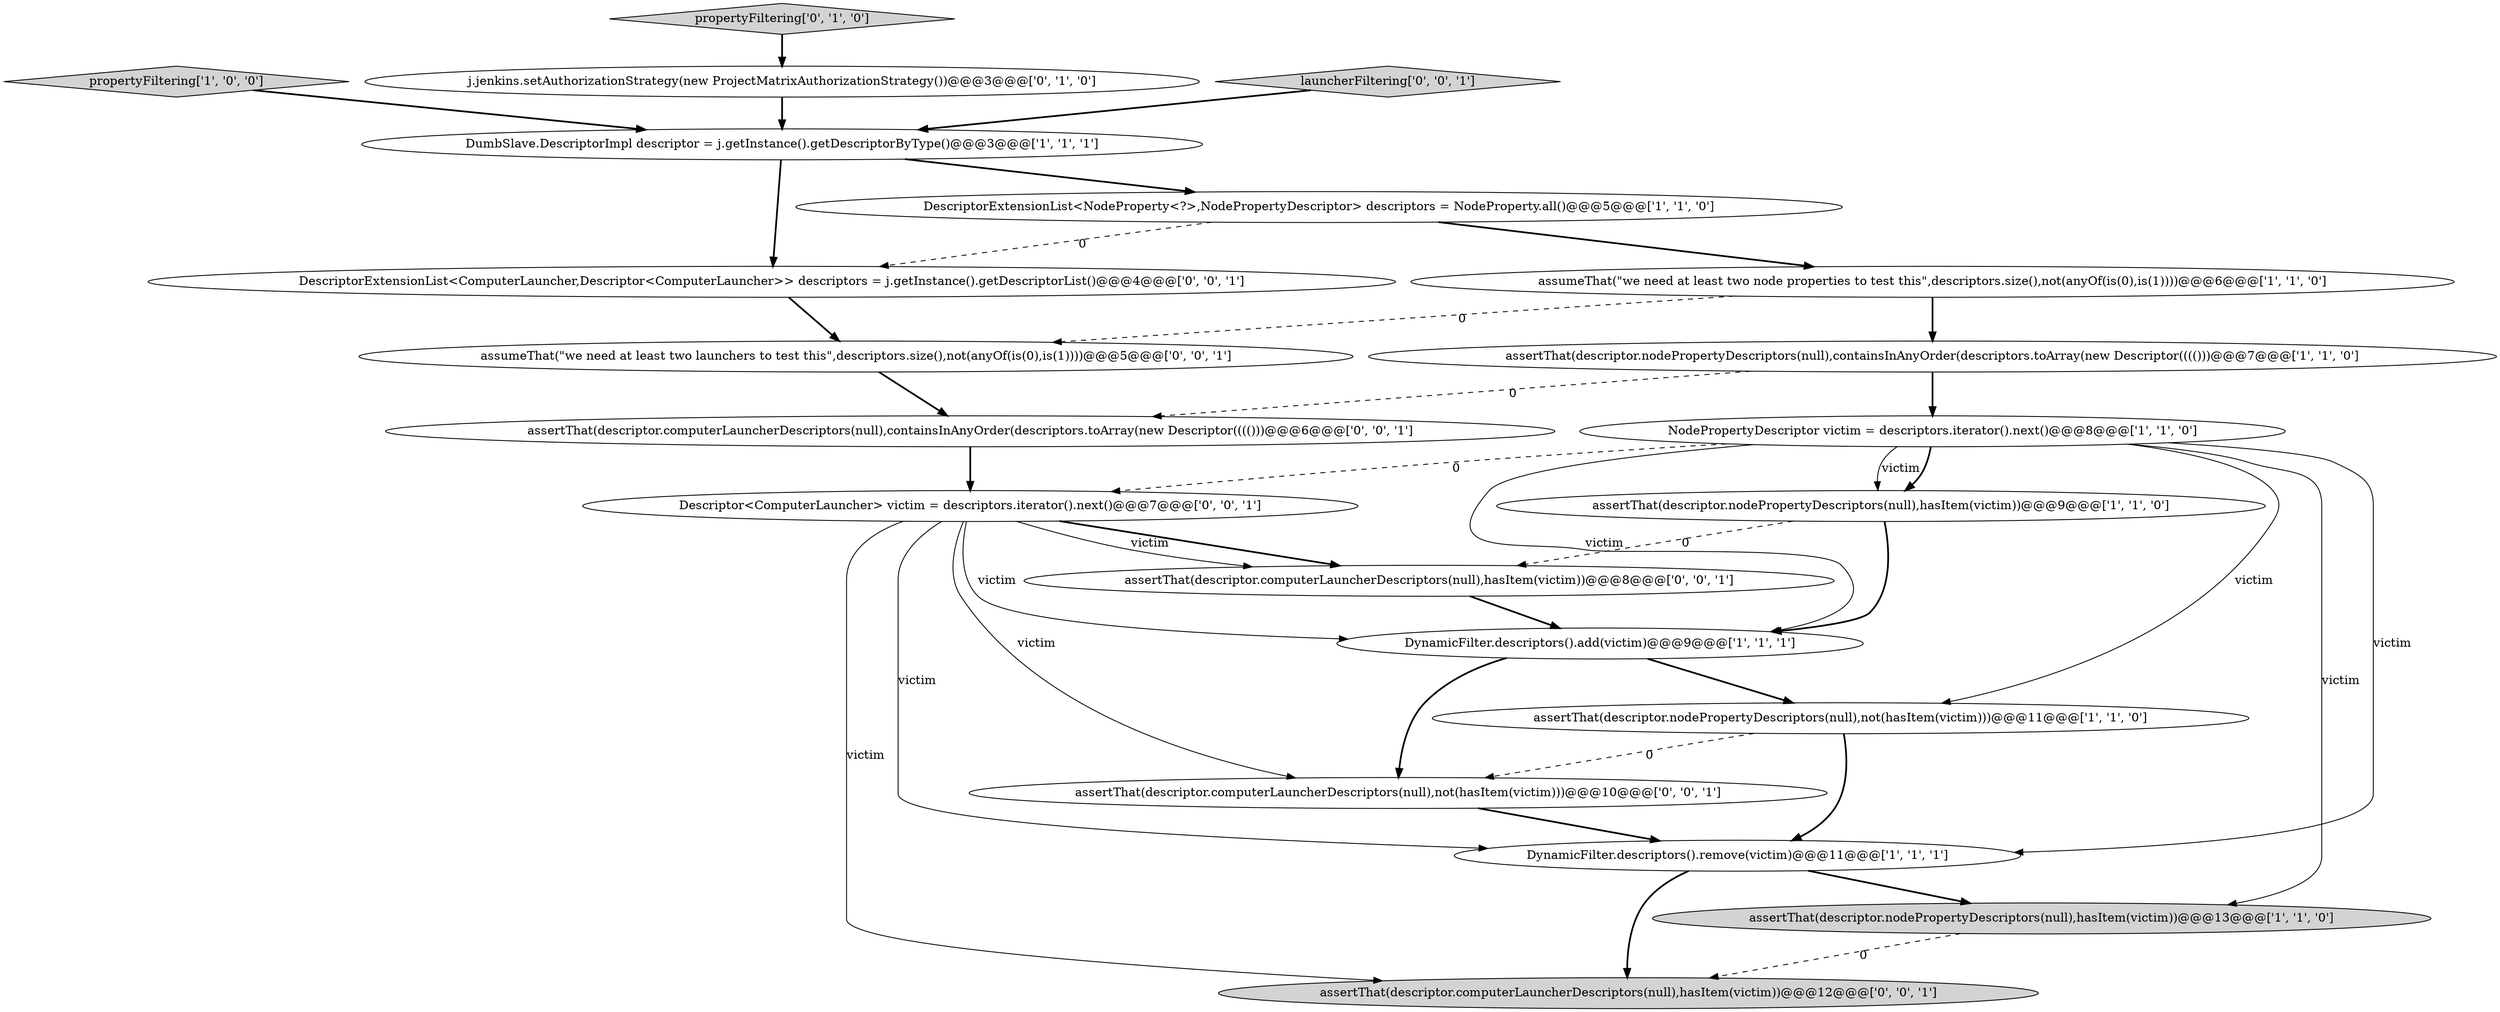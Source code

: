 digraph {
2 [style = filled, label = "DynamicFilter.descriptors().add(victim)@@@9@@@['1', '1', '1']", fillcolor = white, shape = ellipse image = "AAA0AAABBB1BBB"];
15 [style = filled, label = "assumeThat(\"we need at least two launchers to test this\",descriptors.size(),not(anyOf(is(0),is(1))))@@@5@@@['0', '0', '1']", fillcolor = white, shape = ellipse image = "AAA0AAABBB3BBB"];
13 [style = filled, label = "assertThat(descriptor.computerLauncherDescriptors(null),hasItem(victim))@@@12@@@['0', '0', '1']", fillcolor = lightgray, shape = ellipse image = "AAA0AAABBB3BBB"];
14 [style = filled, label = "assertThat(descriptor.computerLauncherDescriptors(null),hasItem(victim))@@@8@@@['0', '0', '1']", fillcolor = white, shape = ellipse image = "AAA0AAABBB3BBB"];
1 [style = filled, label = "assertThat(descriptor.nodePropertyDescriptors(null),hasItem(victim))@@@9@@@['1', '1', '0']", fillcolor = white, shape = ellipse image = "AAA0AAABBB1BBB"];
18 [style = filled, label = "DescriptorExtensionList<ComputerLauncher,Descriptor<ComputerLauncher>> descriptors = j.getInstance().getDescriptorList()@@@4@@@['0', '0', '1']", fillcolor = white, shape = ellipse image = "AAA0AAABBB3BBB"];
16 [style = filled, label = "assertThat(descriptor.computerLauncherDescriptors(null),containsInAnyOrder(descriptors.toArray(new Descriptor(((()))@@@6@@@['0', '0', '1']", fillcolor = white, shape = ellipse image = "AAA0AAABBB3BBB"];
6 [style = filled, label = "assertThat(descriptor.nodePropertyDescriptors(null),not(hasItem(victim)))@@@11@@@['1', '1', '0']", fillcolor = white, shape = ellipse image = "AAA0AAABBB1BBB"];
17 [style = filled, label = "Descriptor<ComputerLauncher> victim = descriptors.iterator().next()@@@7@@@['0', '0', '1']", fillcolor = white, shape = ellipse image = "AAA0AAABBB3BBB"];
5 [style = filled, label = "propertyFiltering['1', '0', '0']", fillcolor = lightgray, shape = diamond image = "AAA0AAABBB1BBB"];
12 [style = filled, label = "propertyFiltering['0', '1', '0']", fillcolor = lightgray, shape = diamond image = "AAA0AAABBB2BBB"];
7 [style = filled, label = "assertThat(descriptor.nodePropertyDescriptors(null),hasItem(victim))@@@13@@@['1', '1', '0']", fillcolor = lightgray, shape = ellipse image = "AAA0AAABBB1BBB"];
9 [style = filled, label = "NodePropertyDescriptor victim = descriptors.iterator().next()@@@8@@@['1', '1', '0']", fillcolor = white, shape = ellipse image = "AAA0AAABBB1BBB"];
0 [style = filled, label = "DescriptorExtensionList<NodeProperty<?>,NodePropertyDescriptor> descriptors = NodeProperty.all()@@@5@@@['1', '1', '0']", fillcolor = white, shape = ellipse image = "AAA0AAABBB1BBB"];
8 [style = filled, label = "assumeThat(\"we need at least two node properties to test this\",descriptors.size(),not(anyOf(is(0),is(1))))@@@6@@@['1', '1', '0']", fillcolor = white, shape = ellipse image = "AAA0AAABBB1BBB"];
10 [style = filled, label = "DumbSlave.DescriptorImpl descriptor = j.getInstance().getDescriptorByType()@@@3@@@['1', '1', '1']", fillcolor = white, shape = ellipse image = "AAA0AAABBB1BBB"];
11 [style = filled, label = "j.jenkins.setAuthorizationStrategy(new ProjectMatrixAuthorizationStrategy())@@@3@@@['0', '1', '0']", fillcolor = white, shape = ellipse image = "AAA1AAABBB2BBB"];
20 [style = filled, label = "launcherFiltering['0', '0', '1']", fillcolor = lightgray, shape = diamond image = "AAA0AAABBB3BBB"];
4 [style = filled, label = "DynamicFilter.descriptors().remove(victim)@@@11@@@['1', '1', '1']", fillcolor = white, shape = ellipse image = "AAA0AAABBB1BBB"];
19 [style = filled, label = "assertThat(descriptor.computerLauncherDescriptors(null),not(hasItem(victim)))@@@10@@@['0', '0', '1']", fillcolor = white, shape = ellipse image = "AAA0AAABBB3BBB"];
3 [style = filled, label = "assertThat(descriptor.nodePropertyDescriptors(null),containsInAnyOrder(descriptors.toArray(new Descriptor(((()))@@@7@@@['1', '1', '0']", fillcolor = white, shape = ellipse image = "AAA0AAABBB1BBB"];
4->7 [style = bold, label=""];
6->4 [style = bold, label=""];
20->10 [style = bold, label=""];
9->2 [style = solid, label="victim"];
3->16 [style = dashed, label="0"];
1->14 [style = dashed, label="0"];
9->17 [style = dashed, label="0"];
9->4 [style = solid, label="victim"];
17->14 [style = bold, label=""];
0->8 [style = bold, label=""];
5->10 [style = bold, label=""];
7->13 [style = dashed, label="0"];
8->3 [style = bold, label=""];
17->4 [style = solid, label="victim"];
10->18 [style = bold, label=""];
2->19 [style = bold, label=""];
11->10 [style = bold, label=""];
17->2 [style = solid, label="victim"];
17->19 [style = solid, label="victim"];
3->9 [style = bold, label=""];
9->7 [style = solid, label="victim"];
8->15 [style = dashed, label="0"];
15->16 [style = bold, label=""];
9->1 [style = solid, label="victim"];
19->4 [style = bold, label=""];
17->14 [style = solid, label="victim"];
2->6 [style = bold, label=""];
14->2 [style = bold, label=""];
4->13 [style = bold, label=""];
12->11 [style = bold, label=""];
16->17 [style = bold, label=""];
6->19 [style = dashed, label="0"];
17->13 [style = solid, label="victim"];
9->1 [style = bold, label=""];
0->18 [style = dashed, label="0"];
1->2 [style = bold, label=""];
10->0 [style = bold, label=""];
9->6 [style = solid, label="victim"];
18->15 [style = bold, label=""];
}
